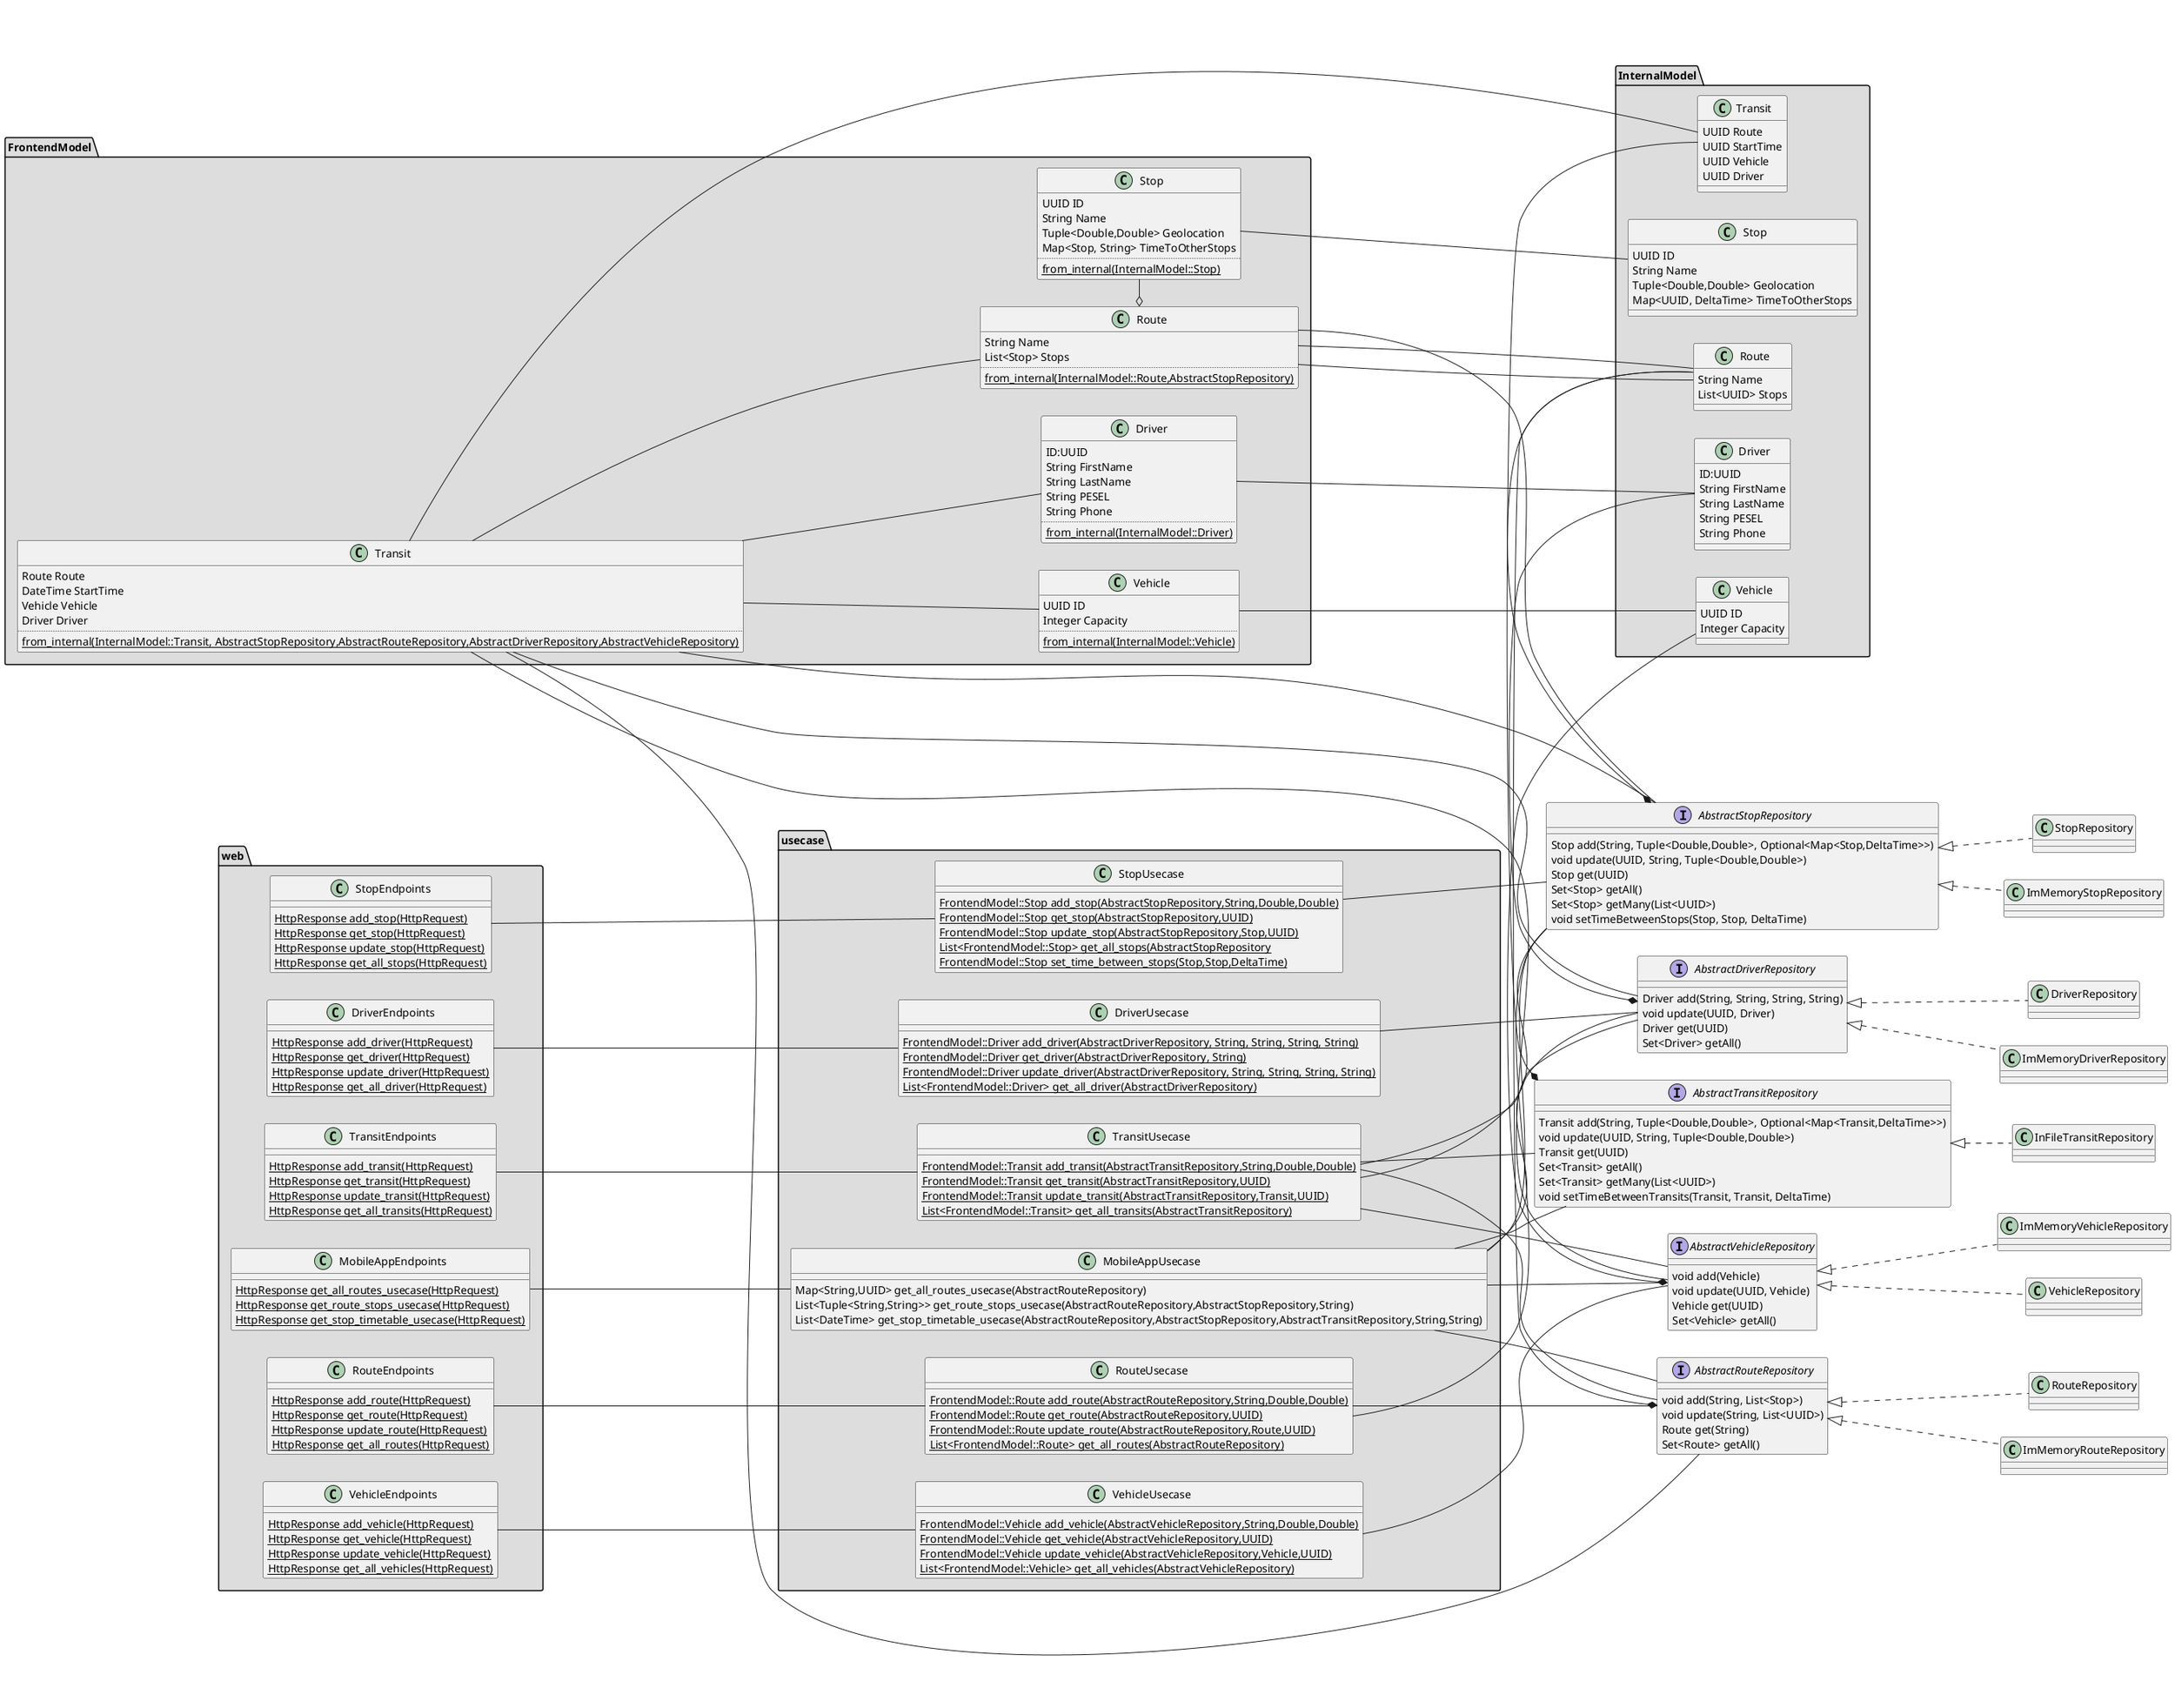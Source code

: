@startuml
'https://plantuml.com/class-diagram
left to right direction

package InternalModel #DDDDDD {
class "Route" as internal_route {
 String Name
 List<UUID> Stops

}


class "Transit" as internal_transit {
UUID Route
UUID StartTime
UUID Vehicle
UUID Driver
}

class "Vehicle" as internal_vehicle{
UUID ID
Integer Capacity
}

class "Driver" as internal_driver {
ID:UUID
String FirstName
String LastName
String PESEL
String Phone
}

class "Stop" as internal_stop {
UUID ID
String Name
Tuple<Double,Double> Geolocation
Map<UUID, DeltaTime> TimeToOtherStops
}


}

package FrontendModel #DDDDDD {

class "Route" as frontend_route {
 String Name
 List<Stop> Stops
 ..
 {static} from_internal(InternalModel::Route,AbstractStopRepository)
}


class "Transit" as frontend_transit {
Route Route
DateTime StartTime
Vehicle Vehicle
Driver Driver
..
 {static} from_internal(InternalModel::Transit, AbstractStopRepository,AbstractRouteRepository,AbstractDriverRepository,AbstractVehicleRepository)
}

class "Vehicle" as frontend_vehicle{
UUID ID
Integer Capacity
..
 {static} from_internal(InternalModel::Vehicle)
}

class "Driver" as frontend_driver {
ID:UUID
String FirstName
String LastName
String PESEL
String Phone
..
 {static} from_internal(InternalModel::Driver)
}

class "Stop" as frontend_stop {
UUID ID
String Name
Tuple<Double,Double> Geolocation
Map<Stop, String> TimeToOtherStops
..
 {static} from_internal(InternalModel::Stop)
}

frontend_route o- frontend_stop

frontend_transit -- frontend_route
frontend_transit -- frontend_vehicle
frontend_transit -- frontend_driver
}

frontend_route -- internal_route
frontend_stop -- internal_stop

frontend_route -- internal_route
frontend_route -- AbstractStopRepository

frontend_vehicle -- internal_vehicle

frontend_driver -- internal_driver

frontend_transit -- internal_transit
frontend_transit -- AbstractStopRepository
frontend_transit -- AbstractRouteRepository
frontend_transit -- AbstractDriverRepository
frontend_transit -- AbstractVehicleRepository



interface AbstractDriverRepository{
 Driver add(String, String, String, String)
 void update(UUID, Driver)
 Driver get(UUID)
 Set<Driver> getAll()
}

class DriverRepository implements AbstractDriverRepository
class ImMemoryDriverRepository implements AbstractDriverRepository

AbstractDriverRepository *- internal_driver


interface AbstractVehicleRepository{
 void add(Vehicle)
 void update(UUID, Vehicle)
 Vehicle get(UUID)
 Set<Vehicle> getAll()
}

class VehicleRepository implements AbstractVehicleRepository
class ImMemoryVehicleRepository implements AbstractVehicleRepository


AbstractVehicleRepository *- internal_vehicle


interface AbstractRouteRepository{
 void add(String, List<Stop>)
 void update(String, List<UUID>)
 Route get(String)
 Set<Route> getAll()
}

class RouteRepository implements AbstractRouteRepository
class ImMemoryRouteRepository implements AbstractRouteRepository


AbstractRouteRepository *- internal_route

interface AbstractStopRepository{
 Stop add(String, Tuple<Double,Double>, Optional<Map<Stop,DeltaTime>>)
 void update(UUID, String, Tuple<Double,Double>)
 Stop get(UUID)
 Set<Stop> getAll()
 Set<Stop> getMany(List<UUID>)
 void setTimeBetweenStops(Stop, Stop, DeltaTime)
}

AbstractStopRepository *- internal_route
class StopRepository implements AbstractStopRepository
class ImMemoryStopRepository implements AbstractStopRepository


interface AbstractTransitRepository{
 Transit add(String, Tuple<Double,Double>, Optional<Map<Transit,DeltaTime>>)
 void update(UUID, String, Tuple<Double,Double>)
 Transit get(UUID)
 Set<Transit> getAll()
 Set<Transit> getMany(List<UUID>)
 void setTimeBetweenTransits(Transit, Transit, DeltaTime)
}

AbstractTransitRepository *- internal_transit
class InFileTransitRepository implements AbstractTransitRepository

package "usecase" #DDDDDD{
    class DriverUsecase{
    {static} FrontendModel::Driver add_driver(AbstractDriverRepository, String, String, String, String)
    {static} FrontendModel::Driver get_driver(AbstractDriverRepository, String)
    {static} FrontendModel::Driver update_driver(AbstractDriverRepository, String, String, String, String)
    {static} List<FrontendModel::Driver> get_all_driver(AbstractDriverRepository)
    }

    DriverUsecase -- AbstractDriverRepository

  class StopUsecase{
    {static} FrontendModel::Stop add_stop(AbstractStopRepository,String,Double,Double)
    {static} FrontendModel::Stop get_stop(AbstractStopRepository,UUID)
    {static} FrontendModel::Stop update_stop(AbstractStopRepository,Stop,UUID)
    {static} List<FrontendModel::Stop> get_all_stops(AbstractStopRepository
    {static} FrontendModel::Stop set_time_between_stops(Stop,Stop,DeltaTime)

    }

    StopUsecase -- AbstractStopRepository

  class VehicleUsecase{
    {static} FrontendModel::Vehicle add_vehicle(AbstractVehicleRepository,String,Double,Double)
    {static} FrontendModel::Vehicle get_vehicle(AbstractVehicleRepository,UUID)
    {static} FrontendModel::Vehicle update_vehicle(AbstractVehicleRepository,Vehicle,UUID)
    {static} List<FrontendModel::Vehicle> get_all_vehicles(AbstractVehicleRepository)

    }

    VehicleUsecase -- AbstractVehicleRepository
    
  class RouteUsecase{
    {static} FrontendModel::Route add_route(AbstractRouteRepository,String,Double,Double)
    {static} FrontendModel::Route get_route(AbstractRouteRepository,UUID)
    {static} FrontendModel::Route update_route(AbstractRouteRepository,Route,UUID)
    {static} List<FrontendModel::Route> get_all_routes(AbstractRouteRepository)

    }

    RouteUsecase -- AbstractStopRepository
    RouteUsecase -- AbstractRouteRepository
  class TransitUsecase{
    {static} FrontendModel::Transit add_transit(AbstractTransitRepository,String,Double,Double)
    {static} FrontendModel::Transit get_transit(AbstractTransitRepository,UUID)
    {static} FrontendModel::Transit update_transit(AbstractTransitRepository,Transit,UUID)
    {static} List<FrontendModel::Transit> get_all_transits(AbstractTransitRepository)

    }

    TransitUsecase -- AbstractStopRepository
    TransitUsecase -- AbstractTransitRepository
    TransitUsecase -- AbstractRouteRepository
    TransitUsecase -- AbstractDriverRepository
    TransitUsecase -- AbstractVehicleRepository

    class MobileAppUsecase{
    Map<String,UUID> get_all_routes_usecase(AbstractRouteRepository)
    List<Tuple<String,String>> get_route_stops_usecase(AbstractRouteRepository,AbstractStopRepository,String)
    List<DateTime> get_stop_timetable_usecase(AbstractRouteRepository,AbstractStopRepository,AbstractTransitRepository,String,String)
    }

    MobileAppUsecase -- AbstractStopRepository
    MobileAppUsecase -- AbstractTransitRepository
    MobileAppUsecase -- AbstractRouteRepository
    MobileAppUsecase -- AbstractDriverRepository
    MobileAppUsecase -- AbstractVehicleRepository

}

package web #DDDDDD{
    class DriverEndpoints{
    {static} HttpResponse add_driver(HttpRequest)
    {static} HttpResponse get_driver(HttpRequest)
    {static} HttpResponse update_driver(HttpRequest)
    {static} HttpResponse get_all_driver(HttpRequest)
    }
    DriverEndpoints -- DriverUsecase

    class StopEndpoints{
    {static} HttpResponse add_stop(HttpRequest)
    {static} HttpResponse get_stop(HttpRequest)
    {static} HttpResponse update_stop(HttpRequest)
    {static} HttpResponse get_all_stops(HttpRequest)
    }
    StopEndpoints -- StopUsecase

    class VehicleEndpoints{
    {static} HttpResponse add_vehicle(HttpRequest)
    {static} HttpResponse get_vehicle(HttpRequest)
    {static} HttpResponse update_vehicle(HttpRequest)
    {static} HttpResponse get_all_vehicles(HttpRequest)
    }
    VehicleEndpoints -- VehicleUsecase

    class RouteEndpoints{
    {static} HttpResponse add_route(HttpRequest)
    {static} HttpResponse get_route(HttpRequest)
    {static} HttpResponse update_route(HttpRequest)
    {static} HttpResponse get_all_routes(HttpRequest)
    }
    RouteEndpoints -- RouteUsecase

   class TransitEndpoints{
    {static} HttpResponse add_transit(HttpRequest)
    {static} HttpResponse get_transit(HttpRequest)
    {static} HttpResponse update_transit(HttpRequest)
    {static} HttpResponse get_all_transits(HttpRequest)
    }
    TransitEndpoints -- TransitUsecase

    class MobileAppEndpoints{
     {static} HttpResponse get_all_routes_usecase(HttpRequest)
     {static} HttpResponse get_route_stops_usecase(HttpRequest)
     {static} HttpResponse get_stop_timetable_usecase(HttpRequest)
    }
    MobileAppEndpoints -- MobileAppUsecase
}

@enduml